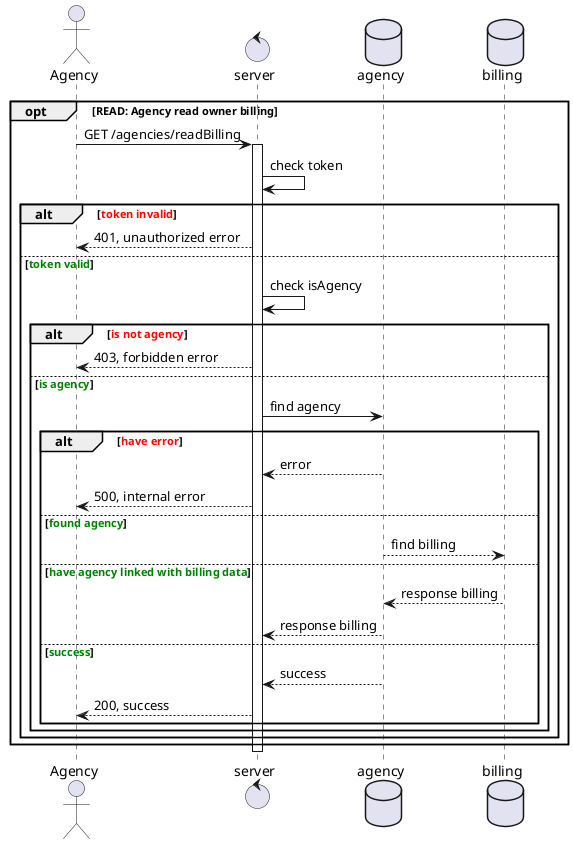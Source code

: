 @startuml read owner billing agency sequence


actor Agency 
control server
database agency
database billing

opt READ: Agency read owner billing
  Agency -> server: GET /agencies/readBilling
  activate server
  server -> server: check token
  alt <font color=red>token invalid</font>
    server --> Agency: 401, unauthorized error
  else <font color=green>token valid</font>
    server -> server: check isAgency
    alt <font color=red>is not agency</font>
      server --> Agency: 403, forbidden error
    else <font color=green>is agency</font>
      server -> agency: find agency
      alt <font color=red>have error</font>
        agency --> server: error
        server --> Agency: 500, internal error
      else <font color=green>found agency</font>
        agency --> billing: find billing
      else <font color=green>have agency linked with billing data</font>
          billing --> agency: response billing
          agency --> server: response billing
      else <font color=green>success</font>
          agency --> server: success
          server --> Agency: 200, success
        end
      end
    end
  end
    deactivate server


@enduml
